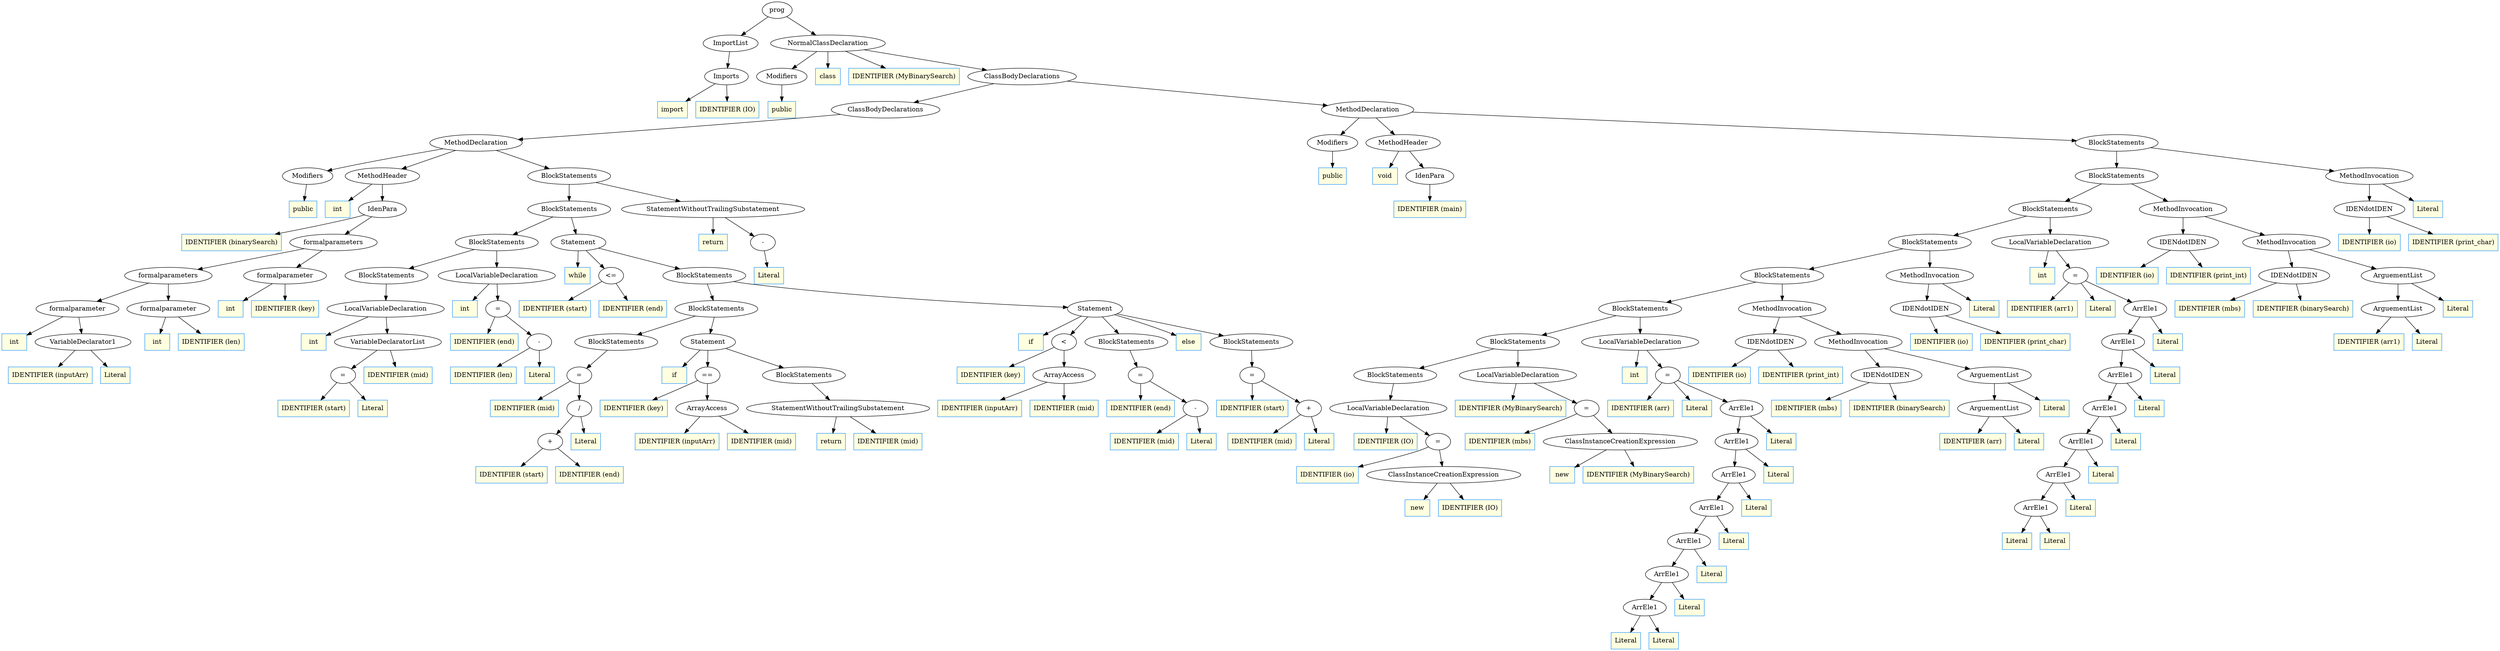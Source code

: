digraph AST {
	ordering=out;
	1 [label="IDENTIFIER (IO)" shape=box style=filled color="dodgerblue" fillcolor="lightyellow"];
	2 [label="import" shape=box style=filled color="dodgerblue" fillcolor="lightyellow"];
	3 [label="Imports"];
	3 -> 2;
	3 -> 1;
	4 [label="ImportList"];
	4 -> 3;
	5 [label="public" shape=box style=filled color="dodgerblue" fillcolor="lightyellow"];
	6 [label="Modifiers"];
	6 -> 5;
	7 [label="public" shape=box style=filled color="dodgerblue" fillcolor="lightyellow"];
	8 [label="Modifiers"];
	8 -> 7;
	9 [label="int" shape=box style=filled color="dodgerblue" fillcolor="lightyellow"];
	10 [label="int" shape=box style=filled color="dodgerblue" fillcolor="lightyellow"];
	11 [label="Literal" shape=box style=filled color="dodgerblue" fillcolor="lightyellow"];
	12 [label="IDENTIFIER (inputArr)" shape=box style=filled color="dodgerblue" fillcolor="lightyellow"];
	13 [label="VariableDeclarator1"];
	13 -> 12;
	13 -> 11;
	14 [label="formalparameter"];
	14 -> 10;
	14 -> 13;
	15 [label="int" shape=box style=filled color="dodgerblue" fillcolor="lightyellow"];
	16 [label="IDENTIFIER (len)" shape=box style=filled color="dodgerblue" fillcolor="lightyellow"];
	17 [label="formalparameter"];
	17 -> 15;
	17 -> 16;
	18 [label="formalparameters"];
	18 -> 14;
	18 -> 17;
	19 [label="int" shape=box style=filled color="dodgerblue" fillcolor="lightyellow"];
	20 [label="IDENTIFIER (key)" shape=box style=filled color="dodgerblue" fillcolor="lightyellow"];
	21 [label="formalparameter"];
	21 -> 19;
	21 -> 20;
	22 [label="formalparameters"];
	22 -> 18;
	22 -> 21;
	23 [label="IDENTIFIER (binarySearch)" shape=box style=filled color="dodgerblue" fillcolor="lightyellow"];
	24 [label="IdenPara"];
	24 -> 23;
	24 -> 22;
	25 [label="MethodHeader"];
	25 -> 9;
	25 -> 24;
	26 [label="int" shape=box style=filled color="dodgerblue" fillcolor="lightyellow"];
	27 [label="Literal" shape=box style=filled color="dodgerblue" fillcolor="lightyellow"];
	28 [label="IDENTIFIER (start)" shape=box style=filled color="dodgerblue" fillcolor="lightyellow"];
	29 [label="="];
	29 -> 28;
	29 -> 27;
	30 [label="IDENTIFIER (mid)" shape=box style=filled color="dodgerblue" fillcolor="lightyellow"];
	31 [label="VariableDeclaratorList"];
	31 -> 29;
	31 -> 30;
	32 [label="LocalVariableDeclaration"];
	32 -> 26;
	32 -> 31;
	33 [label="BlockStatements"];
	33 -> 32;
	34 [label="int" shape=box style=filled color="dodgerblue" fillcolor="lightyellow"];
	35 [label="IDENTIFIER (len)" shape=box style=filled color="dodgerblue" fillcolor="lightyellow"];
	36 [label="Literal" shape=box style=filled color="dodgerblue" fillcolor="lightyellow"];
	37 [label="-"];
	37 -> 35;
	37 -> 36;
	38 [label="IDENTIFIER (end)" shape=box style=filled color="dodgerblue" fillcolor="lightyellow"];
	39 [label="="];
	39 -> 38;
	39 -> 37;
	40 [label="LocalVariableDeclaration"];
	40 -> 34;
	40 -> 39;
	41 [label="BlockStatements"];
	41 -> 33;
	41 -> 40;
	42 [label="IDENTIFIER (start)" shape=box style=filled color="dodgerblue" fillcolor="lightyellow"];
	43 [label="IDENTIFIER (end)" shape=box style=filled color="dodgerblue" fillcolor="lightyellow"];
	44 [label="<="];
	44 -> 42;
	44 -> 43;
	45 [label="IDENTIFIER (mid)" shape=box style=filled color="dodgerblue" fillcolor="lightyellow"];
	46 [label="IDENTIFIER (start)" shape=box style=filled color="dodgerblue" fillcolor="lightyellow"];
	47 [label="IDENTIFIER (end)" shape=box style=filled color="dodgerblue" fillcolor="lightyellow"];
	48 [label="+"];
	48 -> 46;
	48 -> 47;
	49 [label="Literal" shape=box style=filled color="dodgerblue" fillcolor="lightyellow"];
	50 [label="/"];
	50 -> 48;
	50 -> 49;
	51 [label="="];
	51 -> 45;
	51 -> 50;
	52 [label="BlockStatements"];
	52 -> 51;
	53 [label="IDENTIFIER (key)" shape=box style=filled color="dodgerblue" fillcolor="lightyellow"];
	54 [label="IDENTIFIER (inputArr)" shape=box style=filled color="dodgerblue" fillcolor="lightyellow"];
	55 [label="IDENTIFIER (mid)" shape=box style=filled color="dodgerblue" fillcolor="lightyellow"];
	56 [label="ArrayAccess"];
	56 -> 54;
	56 -> 55;
	57 [label="=="];
	57 -> 53;
	57 -> 56;
	58 [label="IDENTIFIER (mid)" shape=box style=filled color="dodgerblue" fillcolor="lightyellow"];
	59 [label="return" shape=box style=filled color="dodgerblue" fillcolor="lightyellow"];
	60 [label="StatementWithoutTrailingSubstatement"];
	60 -> 59;
	60 -> 58;
	61 [label="BlockStatements"];
	61 -> 60;
	62 [label="if" shape=box style=filled color="dodgerblue" fillcolor="lightyellow"];
	63 [label="Statement"];
	63 -> 62;
	63 -> 57;
	63 -> 61;
	64 [label="BlockStatements"];
	64 -> 52;
	64 -> 63;
	65 [label="IDENTIFIER (key)" shape=box style=filled color="dodgerblue" fillcolor="lightyellow"];
	66 [label="IDENTIFIER (inputArr)" shape=box style=filled color="dodgerblue" fillcolor="lightyellow"];
	67 [label="IDENTIFIER (mid)" shape=box style=filled color="dodgerblue" fillcolor="lightyellow"];
	68 [label="ArrayAccess"];
	68 -> 66;
	68 -> 67;
	69 [label="<"];
	69 -> 65;
	69 -> 68;
	70 [label="IDENTIFIER (end)" shape=box style=filled color="dodgerblue" fillcolor="lightyellow"];
	71 [label="IDENTIFIER (mid)" shape=box style=filled color="dodgerblue" fillcolor="lightyellow"];
	72 [label="Literal" shape=box style=filled color="dodgerblue" fillcolor="lightyellow"];
	73 [label="-"];
	73 -> 71;
	73 -> 72;
	74 [label="="];
	74 -> 70;
	74 -> 73;
	75 [label="BlockStatements"];
	75 -> 74;
	76 [label="IDENTIFIER (start)" shape=box style=filled color="dodgerblue" fillcolor="lightyellow"];
	77 [label="IDENTIFIER (mid)" shape=box style=filled color="dodgerblue" fillcolor="lightyellow"];
	78 [label="Literal" shape=box style=filled color="dodgerblue" fillcolor="lightyellow"];
	79 [label="+"];
	79 -> 77;
	79 -> 78;
	80 [label="="];
	80 -> 76;
	80 -> 79;
	81 [label="BlockStatements"];
	81 -> 80;
	82 [label="if" shape=box style=filled color="dodgerblue" fillcolor="lightyellow"];
	83 [label="else" shape=box style=filled color="dodgerblue" fillcolor="lightyellow"];
	84 [label="Statement"];
	84 -> 82;
	84 -> 69;
	84 -> 75;
	84 -> 83;
	84 -> 81;
	85 [label="BlockStatements"];
	85 -> 64;
	85 -> 84;
	86 [label="while" shape=box style=filled color="dodgerblue" fillcolor="lightyellow"];
	87 [label="Statement"];
	87 -> 86;
	87 -> 44;
	87 -> 85;
	88 [label="BlockStatements"];
	88 -> 41;
	88 -> 87;
	89 [label="Literal" shape=box style=filled color="dodgerblue" fillcolor="lightyellow"];
	90 [label="-"];
	90 -> 89;
	91 [label="return" shape=box style=filled color="dodgerblue" fillcolor="lightyellow"];
	92 [label="StatementWithoutTrailingSubstatement"];
	92 -> 91;
	92 -> 90;
	93 [label="BlockStatements"];
	93 -> 88;
	93 -> 92;
	94 [label="MethodDeclaration"];
	94 -> 8;
	94 -> 25;
	94 -> 93;
	95 [label="ClassBodyDeclarations"];
	95 -> 94;
	96 [label="public" shape=box style=filled color="dodgerblue" fillcolor="lightyellow"];
	97 [label="Modifiers"];
	97 -> 96;
	98 [label="IDENTIFIER (main)" shape=box style=filled color="dodgerblue" fillcolor="lightyellow"];
	99 [label="IdenPara"];
	99 -> 98;
	100 [label="void" shape=box style=filled color="dodgerblue" fillcolor="lightyellow"];
	101 [label="MethodHeader"];
	101 -> 100;
	101 -> 99;
	102 [label="IDENTIFIER (IO)" shape=box style=filled color="dodgerblue" fillcolor="lightyellow"];
	103 [label="IDENTIFIER (IO)" shape=box style=filled color="dodgerblue" fillcolor="lightyellow"];
	104 [label="new" shape=box style=filled color="dodgerblue" fillcolor="lightyellow"];
	105 [label="ClassInstanceCreationExpression"];
	105 -> 104;
	105 -> 103;
	106 [label="IDENTIFIER (io)" shape=box style=filled color="dodgerblue" fillcolor="lightyellow"];
	107 [label="="];
	107 -> 106;
	107 -> 105;
	108 [label="LocalVariableDeclaration"];
	108 -> 102;
	108 -> 107;
	109 [label="BlockStatements"];
	109 -> 108;
	110 [label="IDENTIFIER (MyBinarySearch)" shape=box style=filled color="dodgerblue" fillcolor="lightyellow"];
	111 [label="IDENTIFIER (MyBinarySearch)" shape=box style=filled color="dodgerblue" fillcolor="lightyellow"];
	112 [label="new" shape=box style=filled color="dodgerblue" fillcolor="lightyellow"];
	113 [label="ClassInstanceCreationExpression"];
	113 -> 112;
	113 -> 111;
	114 [label="IDENTIFIER (mbs)" shape=box style=filled color="dodgerblue" fillcolor="lightyellow"];
	115 [label="="];
	115 -> 114;
	115 -> 113;
	116 [label="LocalVariableDeclaration"];
	116 -> 110;
	116 -> 115;
	117 [label="BlockStatements"];
	117 -> 109;
	117 -> 116;
	118 [label="int" shape=box style=filled color="dodgerblue" fillcolor="lightyellow"];
	119 [label="Literal" shape=box style=filled color="dodgerblue" fillcolor="lightyellow"];
	120 [label="Literal" shape=box style=filled color="dodgerblue" fillcolor="lightyellow"];
	121 [label="Literal" shape=box style=filled color="dodgerblue" fillcolor="lightyellow"];
	122 [label="ArrEle1"];
	122 -> 120;
	122 -> 121;
	123 [label="Literal" shape=box style=filled color="dodgerblue" fillcolor="lightyellow"];
	124 [label="ArrEle1"];
	124 -> 122;
	124 -> 123;
	125 [label="Literal" shape=box style=filled color="dodgerblue" fillcolor="lightyellow"];
	126 [label="ArrEle1"];
	126 -> 124;
	126 -> 125;
	127 [label="Literal" shape=box style=filled color="dodgerblue" fillcolor="lightyellow"];
	128 [label="ArrEle1"];
	128 -> 126;
	128 -> 127;
	129 [label="Literal" shape=box style=filled color="dodgerblue" fillcolor="lightyellow"];
	130 [label="ArrEle1"];
	130 -> 128;
	130 -> 129;
	131 [label="Literal" shape=box style=filled color="dodgerblue" fillcolor="lightyellow"];
	132 [label="ArrEle1"];
	132 -> 130;
	132 -> 131;
	133 [label="Literal" shape=box style=filled color="dodgerblue" fillcolor="lightyellow"];
	134 [label="ArrEle1"];
	134 -> 132;
	134 -> 133;
	135 [label="IDENTIFIER (arr)" shape=box style=filled color="dodgerblue" fillcolor="lightyellow"];
	136 [label="="];
	136 -> 135;
	136 -> 119;
	136 -> 134;
	137 [label="LocalVariableDeclaration"];
	137 -> 118;
	137 -> 136;
	138 [label="BlockStatements"];
	138 -> 117;
	138 -> 137;
	139 [label="IDENTIFIER (io)" shape=box style=filled color="dodgerblue" fillcolor="lightyellow"];
	140 [label="IDENTIFIER (print_int)" shape=box style=filled color="dodgerblue" fillcolor="lightyellow"];
	141 [label="IDENdotIDEN"];
	141 -> 139;
	141 -> 140;
	142 [label="IDENTIFIER (mbs)" shape=box style=filled color="dodgerblue" fillcolor="lightyellow"];
	143 [label="IDENTIFIER (binarySearch)" shape=box style=filled color="dodgerblue" fillcolor="lightyellow"];
	144 [label="IDENdotIDEN"];
	144 -> 142;
	144 -> 143;
	145 [label="IDENTIFIER (arr)" shape=box style=filled color="dodgerblue" fillcolor="lightyellow"];
	146 [label="Literal" shape=box style=filled color="dodgerblue" fillcolor="lightyellow"];
	147 [label="ArguementList"];
	147 -> 145;
	147 -> 146;
	148 [label="Literal" shape=box style=filled color="dodgerblue" fillcolor="lightyellow"];
	149 [label="ArguementList"];
	149 -> 147;
	149 -> 148;
	150 [label="MethodInvocation"];
	150 -> 144;
	150 -> 149;
	151 [label="MethodInvocation"];
	151 -> 141;
	151 -> 150;
	152 [label="BlockStatements"];
	152 -> 138;
	152 -> 151;
	153 [label="IDENTIFIER (io)" shape=box style=filled color="dodgerblue" fillcolor="lightyellow"];
	154 [label="IDENTIFIER (print_char)" shape=box style=filled color="dodgerblue" fillcolor="lightyellow"];
	155 [label="IDENdotIDEN"];
	155 -> 153;
	155 -> 154;
	156 [label="Literal" shape=box style=filled color="dodgerblue" fillcolor="lightyellow"];
	157 [label="MethodInvocation"];
	157 -> 155;
	157 -> 156;
	158 [label="BlockStatements"];
	158 -> 152;
	158 -> 157;
	159 [label="int" shape=box style=filled color="dodgerblue" fillcolor="lightyellow"];
	160 [label="Literal" shape=box style=filled color="dodgerblue" fillcolor="lightyellow"];
	161 [label="Literal" shape=box style=filled color="dodgerblue" fillcolor="lightyellow"];
	162 [label="Literal" shape=box style=filled color="dodgerblue" fillcolor="lightyellow"];
	163 [label="ArrEle1"];
	163 -> 161;
	163 -> 162;
	164 [label="Literal" shape=box style=filled color="dodgerblue" fillcolor="lightyellow"];
	165 [label="ArrEle1"];
	165 -> 163;
	165 -> 164;
	166 [label="Literal" shape=box style=filled color="dodgerblue" fillcolor="lightyellow"];
	167 [label="ArrEle1"];
	167 -> 165;
	167 -> 166;
	168 [label="Literal" shape=box style=filled color="dodgerblue" fillcolor="lightyellow"];
	169 [label="ArrEle1"];
	169 -> 167;
	169 -> 168;
	170 [label="Literal" shape=box style=filled color="dodgerblue" fillcolor="lightyellow"];
	171 [label="ArrEle1"];
	171 -> 169;
	171 -> 170;
	172 [label="Literal" shape=box style=filled color="dodgerblue" fillcolor="lightyellow"];
	173 [label="ArrEle1"];
	173 -> 171;
	173 -> 172;
	174 [label="Literal" shape=box style=filled color="dodgerblue" fillcolor="lightyellow"];
	175 [label="ArrEle1"];
	175 -> 173;
	175 -> 174;
	176 [label="IDENTIFIER (arr1)" shape=box style=filled color="dodgerblue" fillcolor="lightyellow"];
	177 [label="="];
	177 -> 176;
	177 -> 160;
	177 -> 175;
	178 [label="LocalVariableDeclaration"];
	178 -> 159;
	178 -> 177;
	179 [label="BlockStatements"];
	179 -> 158;
	179 -> 178;
	180 [label="IDENTIFIER (io)" shape=box style=filled color="dodgerblue" fillcolor="lightyellow"];
	181 [label="IDENTIFIER (print_int)" shape=box style=filled color="dodgerblue" fillcolor="lightyellow"];
	182 [label="IDENdotIDEN"];
	182 -> 180;
	182 -> 181;
	183 [label="IDENTIFIER (mbs)" shape=box style=filled color="dodgerblue" fillcolor="lightyellow"];
	184 [label="IDENTIFIER (binarySearch)" shape=box style=filled color="dodgerblue" fillcolor="lightyellow"];
	185 [label="IDENdotIDEN"];
	185 -> 183;
	185 -> 184;
	186 [label="IDENTIFIER (arr1)" shape=box style=filled color="dodgerblue" fillcolor="lightyellow"];
	187 [label="Literal" shape=box style=filled color="dodgerblue" fillcolor="lightyellow"];
	188 [label="ArguementList"];
	188 -> 186;
	188 -> 187;
	189 [label="Literal" shape=box style=filled color="dodgerblue" fillcolor="lightyellow"];
	190 [label="ArguementList"];
	190 -> 188;
	190 -> 189;
	191 [label="MethodInvocation"];
	191 -> 185;
	191 -> 190;
	192 [label="MethodInvocation"];
	192 -> 182;
	192 -> 191;
	193 [label="BlockStatements"];
	193 -> 179;
	193 -> 192;
	194 [label="IDENTIFIER (io)" shape=box style=filled color="dodgerblue" fillcolor="lightyellow"];
	195 [label="IDENTIFIER (print_char)" shape=box style=filled color="dodgerblue" fillcolor="lightyellow"];
	196 [label="IDENdotIDEN"];
	196 -> 194;
	196 -> 195;
	197 [label="Literal" shape=box style=filled color="dodgerblue" fillcolor="lightyellow"];
	198 [label="MethodInvocation"];
	198 -> 196;
	198 -> 197;
	199 [label="BlockStatements"];
	199 -> 193;
	199 -> 198;
	200 [label="MethodDeclaration"];
	200 -> 97;
	200 -> 101;
	200 -> 199;
	201 [label="ClassBodyDeclarations"];
	201 -> 95;
	201 -> 200;
	202 [label="class" shape=box style=filled color="dodgerblue" fillcolor="lightyellow"];
	203 [label="IDENTIFIER (MyBinarySearch)" shape=box style=filled color="dodgerblue" fillcolor="lightyellow"];
	204 [label="NormalClassDeclaration"];
	204 -> 6;
	204 -> 202;
	204 -> 203;
	204 -> 201;
	205 [label="prog"];
	205 -> 4;
	205 -> 204;
}
